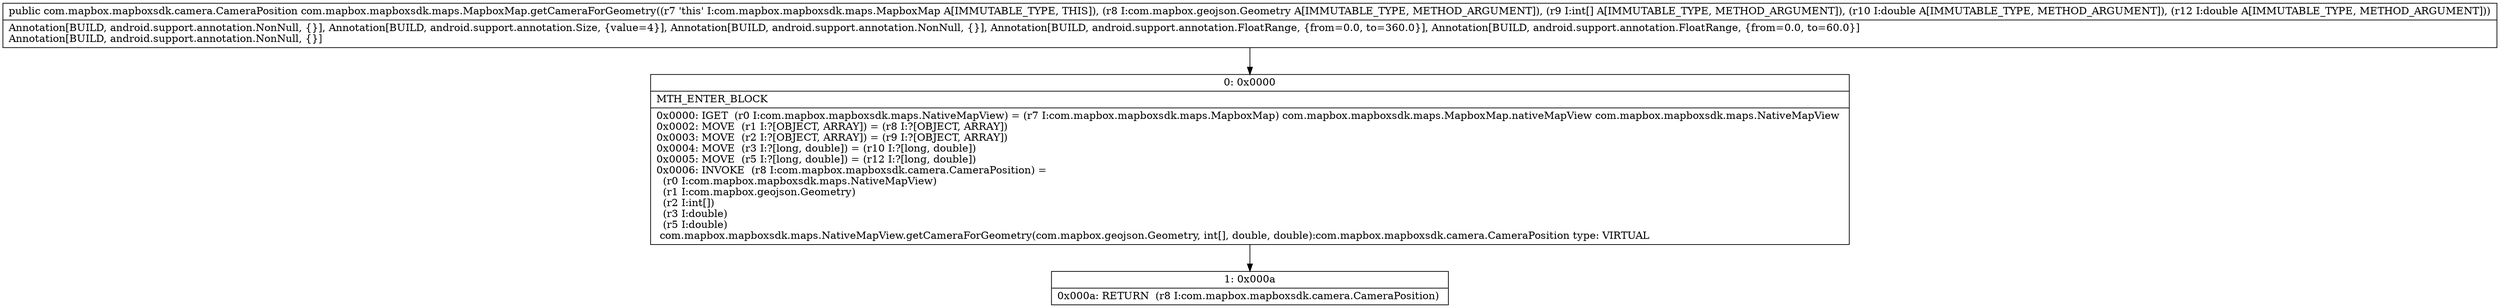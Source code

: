 digraph "CFG forcom.mapbox.mapboxsdk.maps.MapboxMap.getCameraForGeometry(Lcom\/mapbox\/geojson\/Geometry;[IDD)Lcom\/mapbox\/mapboxsdk\/camera\/CameraPosition;" {
Node_0 [shape=record,label="{0\:\ 0x0000|MTH_ENTER_BLOCK\l|0x0000: IGET  (r0 I:com.mapbox.mapboxsdk.maps.NativeMapView) = (r7 I:com.mapbox.mapboxsdk.maps.MapboxMap) com.mapbox.mapboxsdk.maps.MapboxMap.nativeMapView com.mapbox.mapboxsdk.maps.NativeMapView \l0x0002: MOVE  (r1 I:?[OBJECT, ARRAY]) = (r8 I:?[OBJECT, ARRAY]) \l0x0003: MOVE  (r2 I:?[OBJECT, ARRAY]) = (r9 I:?[OBJECT, ARRAY]) \l0x0004: MOVE  (r3 I:?[long, double]) = (r10 I:?[long, double]) \l0x0005: MOVE  (r5 I:?[long, double]) = (r12 I:?[long, double]) \l0x0006: INVOKE  (r8 I:com.mapbox.mapboxsdk.camera.CameraPosition) = \l  (r0 I:com.mapbox.mapboxsdk.maps.NativeMapView)\l  (r1 I:com.mapbox.geojson.Geometry)\l  (r2 I:int[])\l  (r3 I:double)\l  (r5 I:double)\l com.mapbox.mapboxsdk.maps.NativeMapView.getCameraForGeometry(com.mapbox.geojson.Geometry, int[], double, double):com.mapbox.mapboxsdk.camera.CameraPosition type: VIRTUAL \l}"];
Node_1 [shape=record,label="{1\:\ 0x000a|0x000a: RETURN  (r8 I:com.mapbox.mapboxsdk.camera.CameraPosition) \l}"];
MethodNode[shape=record,label="{public com.mapbox.mapboxsdk.camera.CameraPosition com.mapbox.mapboxsdk.maps.MapboxMap.getCameraForGeometry((r7 'this' I:com.mapbox.mapboxsdk.maps.MapboxMap A[IMMUTABLE_TYPE, THIS]), (r8 I:com.mapbox.geojson.Geometry A[IMMUTABLE_TYPE, METHOD_ARGUMENT]), (r9 I:int[] A[IMMUTABLE_TYPE, METHOD_ARGUMENT]), (r10 I:double A[IMMUTABLE_TYPE, METHOD_ARGUMENT]), (r12 I:double A[IMMUTABLE_TYPE, METHOD_ARGUMENT]))  | Annotation[BUILD, android.support.annotation.NonNull, \{\}], Annotation[BUILD, android.support.annotation.Size, \{value=4\}], Annotation[BUILD, android.support.annotation.NonNull, \{\}], Annotation[BUILD, android.support.annotation.FloatRange, \{from=0.0, to=360.0\}], Annotation[BUILD, android.support.annotation.FloatRange, \{from=0.0, to=60.0\}]\lAnnotation[BUILD, android.support.annotation.NonNull, \{\}]\l}"];
MethodNode -> Node_0;
Node_0 -> Node_1;
}

